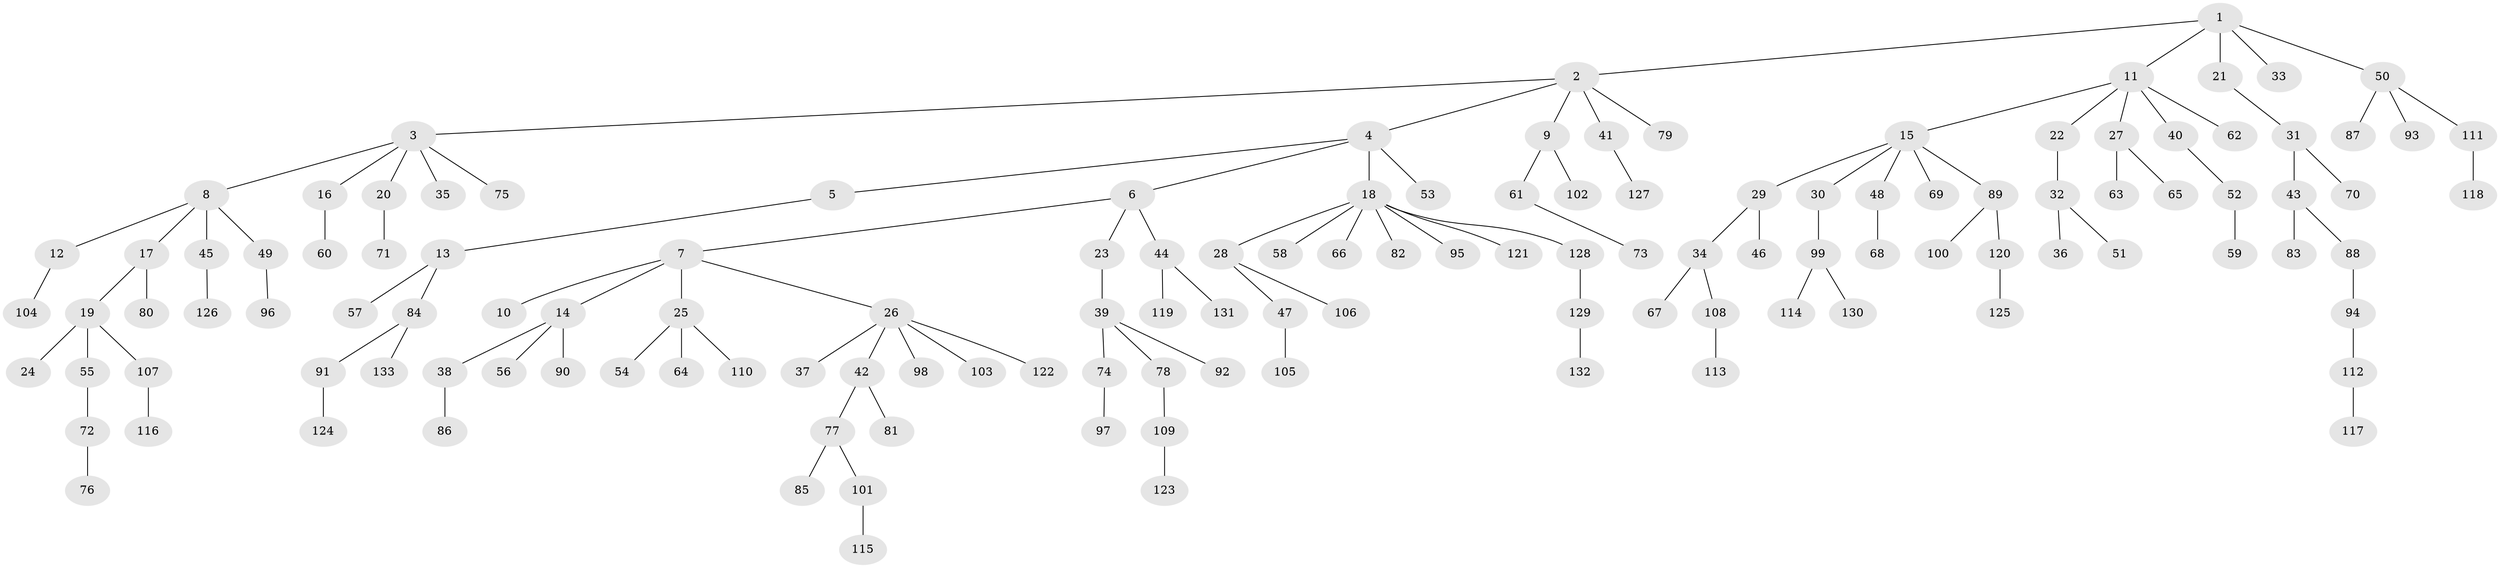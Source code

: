 // Generated by graph-tools (version 1.1) at 2025/52/03/09/25 04:52:55]
// undirected, 133 vertices, 132 edges
graph export_dot {
graph [start="1"]
  node [color=gray90,style=filled];
  1;
  2;
  3;
  4;
  5;
  6;
  7;
  8;
  9;
  10;
  11;
  12;
  13;
  14;
  15;
  16;
  17;
  18;
  19;
  20;
  21;
  22;
  23;
  24;
  25;
  26;
  27;
  28;
  29;
  30;
  31;
  32;
  33;
  34;
  35;
  36;
  37;
  38;
  39;
  40;
  41;
  42;
  43;
  44;
  45;
  46;
  47;
  48;
  49;
  50;
  51;
  52;
  53;
  54;
  55;
  56;
  57;
  58;
  59;
  60;
  61;
  62;
  63;
  64;
  65;
  66;
  67;
  68;
  69;
  70;
  71;
  72;
  73;
  74;
  75;
  76;
  77;
  78;
  79;
  80;
  81;
  82;
  83;
  84;
  85;
  86;
  87;
  88;
  89;
  90;
  91;
  92;
  93;
  94;
  95;
  96;
  97;
  98;
  99;
  100;
  101;
  102;
  103;
  104;
  105;
  106;
  107;
  108;
  109;
  110;
  111;
  112;
  113;
  114;
  115;
  116;
  117;
  118;
  119;
  120;
  121;
  122;
  123;
  124;
  125;
  126;
  127;
  128;
  129;
  130;
  131;
  132;
  133;
  1 -- 2;
  1 -- 11;
  1 -- 21;
  1 -- 33;
  1 -- 50;
  2 -- 3;
  2 -- 4;
  2 -- 9;
  2 -- 41;
  2 -- 79;
  3 -- 8;
  3 -- 16;
  3 -- 20;
  3 -- 35;
  3 -- 75;
  4 -- 5;
  4 -- 6;
  4 -- 18;
  4 -- 53;
  5 -- 13;
  6 -- 7;
  6 -- 23;
  6 -- 44;
  7 -- 10;
  7 -- 14;
  7 -- 25;
  7 -- 26;
  8 -- 12;
  8 -- 17;
  8 -- 45;
  8 -- 49;
  9 -- 61;
  9 -- 102;
  11 -- 15;
  11 -- 22;
  11 -- 27;
  11 -- 40;
  11 -- 62;
  12 -- 104;
  13 -- 57;
  13 -- 84;
  14 -- 38;
  14 -- 56;
  14 -- 90;
  15 -- 29;
  15 -- 30;
  15 -- 48;
  15 -- 69;
  15 -- 89;
  16 -- 60;
  17 -- 19;
  17 -- 80;
  18 -- 28;
  18 -- 58;
  18 -- 66;
  18 -- 82;
  18 -- 95;
  18 -- 121;
  18 -- 128;
  19 -- 24;
  19 -- 55;
  19 -- 107;
  20 -- 71;
  21 -- 31;
  22 -- 32;
  23 -- 39;
  25 -- 54;
  25 -- 64;
  25 -- 110;
  26 -- 37;
  26 -- 42;
  26 -- 98;
  26 -- 103;
  26 -- 122;
  27 -- 63;
  27 -- 65;
  28 -- 47;
  28 -- 106;
  29 -- 34;
  29 -- 46;
  30 -- 99;
  31 -- 43;
  31 -- 70;
  32 -- 36;
  32 -- 51;
  34 -- 67;
  34 -- 108;
  38 -- 86;
  39 -- 74;
  39 -- 78;
  39 -- 92;
  40 -- 52;
  41 -- 127;
  42 -- 77;
  42 -- 81;
  43 -- 83;
  43 -- 88;
  44 -- 119;
  44 -- 131;
  45 -- 126;
  47 -- 105;
  48 -- 68;
  49 -- 96;
  50 -- 87;
  50 -- 93;
  50 -- 111;
  52 -- 59;
  55 -- 72;
  61 -- 73;
  72 -- 76;
  74 -- 97;
  77 -- 85;
  77 -- 101;
  78 -- 109;
  84 -- 91;
  84 -- 133;
  88 -- 94;
  89 -- 100;
  89 -- 120;
  91 -- 124;
  94 -- 112;
  99 -- 114;
  99 -- 130;
  101 -- 115;
  107 -- 116;
  108 -- 113;
  109 -- 123;
  111 -- 118;
  112 -- 117;
  120 -- 125;
  128 -- 129;
  129 -- 132;
}
